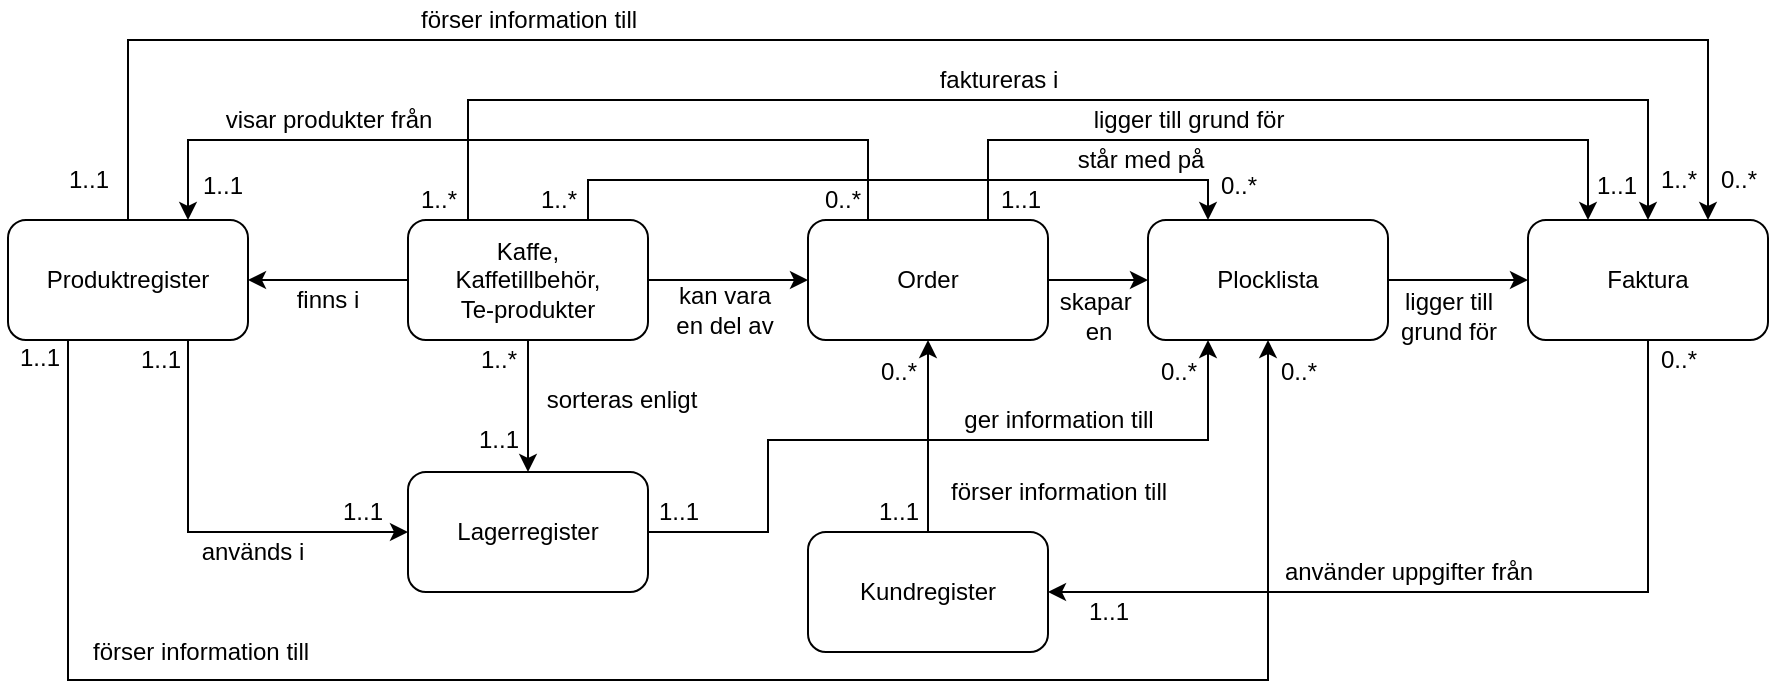 <mxfile version="12.6.5" type="device"><diagram id="C5RBs43oDa-KdzZeNtuy" name="Page-1"><mxGraphModel dx="1106" dy="980" grid="1" gridSize="10" guides="1" tooltips="1" connect="1" arrows="1" fold="1" page="1" pageScale="1" pageWidth="827" pageHeight="1169" math="0" shadow="0"><root><mxCell id="WIyWlLk6GJQsqaUBKTNV-0"/><mxCell id="WIyWlLk6GJQsqaUBKTNV-1" parent="WIyWlLk6GJQsqaUBKTNV-0"/><mxCell id="je4aYMF0uBsL38DRU1Fx-0" style="edgeStyle=orthogonalEdgeStyle;rounded=0;orthogonalLoop=1;jettySize=auto;html=1;exitX=0.5;exitY=1;exitDx=0;exitDy=0;entryX=0.5;entryY=0;entryDx=0;entryDy=0;" edge="1" parent="WIyWlLk6GJQsqaUBKTNV-1" source="je4aYMF0uBsL38DRU1Fx-5" target="je4aYMF0uBsL38DRU1Fx-13"><mxGeometry relative="1" as="geometry"><Array as="points"/></mxGeometry></mxCell><mxCell id="je4aYMF0uBsL38DRU1Fx-1" style="edgeStyle=orthogonalEdgeStyle;rounded=0;orthogonalLoop=1;jettySize=auto;html=1;exitX=1;exitY=0.5;exitDx=0;exitDy=0;entryX=0;entryY=0.5;entryDx=0;entryDy=0;" edge="1" parent="WIyWlLk6GJQsqaUBKTNV-1" source="je4aYMF0uBsL38DRU1Fx-5" target="je4aYMF0uBsL38DRU1Fx-17"><mxGeometry relative="1" as="geometry"/></mxCell><mxCell id="je4aYMF0uBsL38DRU1Fx-2" style="edgeStyle=orthogonalEdgeStyle;rounded=0;orthogonalLoop=1;jettySize=auto;html=1;exitX=0.75;exitY=0;exitDx=0;exitDy=0;entryX=0.25;entryY=0;entryDx=0;entryDy=0;" edge="1" parent="WIyWlLk6GJQsqaUBKTNV-1" source="je4aYMF0uBsL38DRU1Fx-5" target="je4aYMF0uBsL38DRU1Fx-19"><mxGeometry relative="1" as="geometry"/></mxCell><mxCell id="je4aYMF0uBsL38DRU1Fx-3" style="edgeStyle=orthogonalEdgeStyle;rounded=0;orthogonalLoop=1;jettySize=auto;html=1;exitX=0.25;exitY=0;exitDx=0;exitDy=0;entryX=0.5;entryY=0;entryDx=0;entryDy=0;" edge="1" parent="WIyWlLk6GJQsqaUBKTNV-1" source="je4aYMF0uBsL38DRU1Fx-5" target="je4aYMF0uBsL38DRU1Fx-21"><mxGeometry relative="1" as="geometry"><Array as="points"><mxPoint x="260" y="430"/><mxPoint x="850" y="430"/></Array></mxGeometry></mxCell><mxCell id="je4aYMF0uBsL38DRU1Fx-4" style="edgeStyle=orthogonalEdgeStyle;rounded=0;orthogonalLoop=1;jettySize=auto;html=1;exitX=0;exitY=0.5;exitDx=0;exitDy=0;entryX=1;entryY=0.5;entryDx=0;entryDy=0;" edge="1" parent="WIyWlLk6GJQsqaUBKTNV-1" source="je4aYMF0uBsL38DRU1Fx-5" target="je4aYMF0uBsL38DRU1Fx-11"><mxGeometry relative="1" as="geometry"><Array as="points"><mxPoint x="190" y="520"/><mxPoint x="190" y="520"/></Array></mxGeometry></mxCell><mxCell id="je4aYMF0uBsL38DRU1Fx-5" value="Kaffe,&lt;br&gt;Kaffetillbehör,&lt;br&gt;Te-produkter" style="rounded=1;whiteSpace=wrap;html=1;" vertex="1" parent="WIyWlLk6GJQsqaUBKTNV-1"><mxGeometry x="230" y="490" width="120" height="60" as="geometry"/></mxCell><mxCell id="je4aYMF0uBsL38DRU1Fx-6" style="edgeStyle=orthogonalEdgeStyle;rounded=0;orthogonalLoop=1;jettySize=auto;html=1;exitX=0.5;exitY=0;exitDx=0;exitDy=0;entryX=0.5;entryY=1;entryDx=0;entryDy=0;" edge="1" parent="WIyWlLk6GJQsqaUBKTNV-1" source="je4aYMF0uBsL38DRU1Fx-7" target="je4aYMF0uBsL38DRU1Fx-17"><mxGeometry relative="1" as="geometry"><Array as="points"><mxPoint x="490" y="590"/><mxPoint x="490" y="590"/></Array></mxGeometry></mxCell><mxCell id="je4aYMF0uBsL38DRU1Fx-7" value="Kundregister" style="rounded=1;whiteSpace=wrap;html=1;" vertex="1" parent="WIyWlLk6GJQsqaUBKTNV-1"><mxGeometry x="430" y="646" width="120" height="60" as="geometry"/></mxCell><mxCell id="je4aYMF0uBsL38DRU1Fx-8" style="edgeStyle=orthogonalEdgeStyle;rounded=0;orthogonalLoop=1;jettySize=auto;html=1;exitX=0.75;exitY=1;exitDx=0;exitDy=0;entryX=0;entryY=0.5;entryDx=0;entryDy=0;" edge="1" parent="WIyWlLk6GJQsqaUBKTNV-1" source="je4aYMF0uBsL38DRU1Fx-11" target="je4aYMF0uBsL38DRU1Fx-13"><mxGeometry relative="1" as="geometry"/></mxCell><mxCell id="je4aYMF0uBsL38DRU1Fx-9" style="edgeStyle=orthogonalEdgeStyle;rounded=0;orthogonalLoop=1;jettySize=auto;html=1;exitX=0.25;exitY=1;exitDx=0;exitDy=0;entryX=0.5;entryY=1;entryDx=0;entryDy=0;" edge="1" parent="WIyWlLk6GJQsqaUBKTNV-1" source="je4aYMF0uBsL38DRU1Fx-11" target="je4aYMF0uBsL38DRU1Fx-19"><mxGeometry relative="1" as="geometry"><Array as="points"><mxPoint x="60" y="720"/><mxPoint x="660" y="720"/></Array></mxGeometry></mxCell><mxCell id="je4aYMF0uBsL38DRU1Fx-10" style="edgeStyle=orthogonalEdgeStyle;rounded=0;orthogonalLoop=1;jettySize=auto;html=1;exitX=0.5;exitY=0;exitDx=0;exitDy=0;entryX=0.75;entryY=0;entryDx=0;entryDy=0;" edge="1" parent="WIyWlLk6GJQsqaUBKTNV-1" source="je4aYMF0uBsL38DRU1Fx-11" target="je4aYMF0uBsL38DRU1Fx-21"><mxGeometry relative="1" as="geometry"><Array as="points"><mxPoint x="90" y="400"/><mxPoint x="880" y="400"/></Array></mxGeometry></mxCell><mxCell id="je4aYMF0uBsL38DRU1Fx-11" value="Produktregister" style="rounded=1;whiteSpace=wrap;html=1;" vertex="1" parent="WIyWlLk6GJQsqaUBKTNV-1"><mxGeometry x="30" y="490" width="120" height="60" as="geometry"/></mxCell><mxCell id="je4aYMF0uBsL38DRU1Fx-12" style="edgeStyle=orthogonalEdgeStyle;rounded=0;orthogonalLoop=1;jettySize=auto;html=1;exitX=1;exitY=0.5;exitDx=0;exitDy=0;entryX=0.25;entryY=1;entryDx=0;entryDy=0;" edge="1" parent="WIyWlLk6GJQsqaUBKTNV-1" source="je4aYMF0uBsL38DRU1Fx-13" target="je4aYMF0uBsL38DRU1Fx-19"><mxGeometry relative="1" as="geometry"><Array as="points"><mxPoint x="410" y="646"/><mxPoint x="410" y="600"/><mxPoint x="630" y="600"/></Array></mxGeometry></mxCell><mxCell id="je4aYMF0uBsL38DRU1Fx-13" value="Lagerregister" style="rounded=1;whiteSpace=wrap;html=1;" vertex="1" parent="WIyWlLk6GJQsqaUBKTNV-1"><mxGeometry x="230" y="616" width="120" height="60" as="geometry"/></mxCell><mxCell id="je4aYMF0uBsL38DRU1Fx-14" style="edgeStyle=orthogonalEdgeStyle;rounded=0;orthogonalLoop=1;jettySize=auto;html=1;exitX=1;exitY=0.5;exitDx=0;exitDy=0;entryX=0;entryY=0.5;entryDx=0;entryDy=0;" edge="1" parent="WIyWlLk6GJQsqaUBKTNV-1" source="je4aYMF0uBsL38DRU1Fx-17" target="je4aYMF0uBsL38DRU1Fx-19"><mxGeometry relative="1" as="geometry"/></mxCell><mxCell id="je4aYMF0uBsL38DRU1Fx-15" style="edgeStyle=orthogonalEdgeStyle;rounded=0;orthogonalLoop=1;jettySize=auto;html=1;exitX=0.25;exitY=0;exitDx=0;exitDy=0;entryX=0.75;entryY=0;entryDx=0;entryDy=0;" edge="1" parent="WIyWlLk6GJQsqaUBKTNV-1" source="je4aYMF0uBsL38DRU1Fx-17" target="je4aYMF0uBsL38DRU1Fx-11"><mxGeometry relative="1" as="geometry"><Array as="points"><mxPoint x="460" y="450"/><mxPoint x="120" y="450"/></Array></mxGeometry></mxCell><mxCell id="je4aYMF0uBsL38DRU1Fx-16" style="edgeStyle=orthogonalEdgeStyle;rounded=0;orthogonalLoop=1;jettySize=auto;html=1;exitX=0.75;exitY=0;exitDx=0;exitDy=0;entryX=0.25;entryY=0;entryDx=0;entryDy=0;" edge="1" parent="WIyWlLk6GJQsqaUBKTNV-1" source="je4aYMF0uBsL38DRU1Fx-17" target="je4aYMF0uBsL38DRU1Fx-21"><mxGeometry relative="1" as="geometry"><Array as="points"><mxPoint x="520" y="450"/><mxPoint x="820" y="450"/></Array></mxGeometry></mxCell><mxCell id="je4aYMF0uBsL38DRU1Fx-17" value="Order" style="rounded=1;whiteSpace=wrap;html=1;" vertex="1" parent="WIyWlLk6GJQsqaUBKTNV-1"><mxGeometry x="430" y="490" width="120" height="60" as="geometry"/></mxCell><mxCell id="je4aYMF0uBsL38DRU1Fx-18" style="edgeStyle=orthogonalEdgeStyle;rounded=0;orthogonalLoop=1;jettySize=auto;html=1;exitX=1;exitY=0.5;exitDx=0;exitDy=0;entryX=0;entryY=0.5;entryDx=0;entryDy=0;" edge="1" parent="WIyWlLk6GJQsqaUBKTNV-1" source="je4aYMF0uBsL38DRU1Fx-19" target="je4aYMF0uBsL38DRU1Fx-21"><mxGeometry relative="1" as="geometry"/></mxCell><mxCell id="je4aYMF0uBsL38DRU1Fx-19" value="Plocklista" style="rounded=1;whiteSpace=wrap;html=1;" vertex="1" parent="WIyWlLk6GJQsqaUBKTNV-1"><mxGeometry x="600" y="490" width="120" height="60" as="geometry"/></mxCell><mxCell id="je4aYMF0uBsL38DRU1Fx-20" style="edgeStyle=orthogonalEdgeStyle;rounded=0;orthogonalLoop=1;jettySize=auto;html=1;exitX=0.5;exitY=1;exitDx=0;exitDy=0;entryX=1;entryY=0.5;entryDx=0;entryDy=0;" edge="1" parent="WIyWlLk6GJQsqaUBKTNV-1" source="je4aYMF0uBsL38DRU1Fx-21" target="je4aYMF0uBsL38DRU1Fx-7"><mxGeometry relative="1" as="geometry"/></mxCell><mxCell id="je4aYMF0uBsL38DRU1Fx-21" value="Faktura" style="rounded=1;whiteSpace=wrap;html=1;" vertex="1" parent="WIyWlLk6GJQsqaUBKTNV-1"><mxGeometry x="790" y="490" width="120" height="60" as="geometry"/></mxCell><mxCell id="je4aYMF0uBsL38DRU1Fx-22" value="finns i" style="text;html=1;strokeColor=none;fillColor=none;align=center;verticalAlign=middle;whiteSpace=wrap;rounded=0;" vertex="1" parent="WIyWlLk6GJQsqaUBKTNV-1"><mxGeometry x="170" y="520" width="40" height="20" as="geometry"/></mxCell><mxCell id="je4aYMF0uBsL38DRU1Fx-23" value="sorteras enligt" style="text;html=1;strokeColor=none;fillColor=none;align=center;verticalAlign=middle;whiteSpace=wrap;rounded=0;" vertex="1" parent="WIyWlLk6GJQsqaUBKTNV-1"><mxGeometry x="297" y="570" width="80" height="20" as="geometry"/></mxCell><mxCell id="je4aYMF0uBsL38DRU1Fx-24" value="kan vara &lt;br&gt;en del av" style="text;html=1;align=center;verticalAlign=middle;resizable=0;points=[];autosize=1;" vertex="1" parent="WIyWlLk6GJQsqaUBKTNV-1"><mxGeometry x="358" y="520" width="60" height="30" as="geometry"/></mxCell><mxCell id="je4aYMF0uBsL38DRU1Fx-25" value="står med på" style="text;html=1;align=center;verticalAlign=middle;resizable=0;points=[];autosize=1;" vertex="1" parent="WIyWlLk6GJQsqaUBKTNV-1"><mxGeometry x="556" y="450" width="80" height="20" as="geometry"/></mxCell><mxCell id="je4aYMF0uBsL38DRU1Fx-26" value="faktureras i" style="text;html=1;align=center;verticalAlign=middle;resizable=0;points=[];autosize=1;" vertex="1" parent="WIyWlLk6GJQsqaUBKTNV-1"><mxGeometry x="490" y="410" width="70" height="20" as="geometry"/></mxCell><mxCell id="je4aYMF0uBsL38DRU1Fx-27" value="förser information till" style="text;html=1;align=center;verticalAlign=middle;resizable=0;points=[];autosize=1;" vertex="1" parent="WIyWlLk6GJQsqaUBKTNV-1"><mxGeometry x="495" y="616" width="120" height="20" as="geometry"/></mxCell><mxCell id="je4aYMF0uBsL38DRU1Fx-28" value="används i" style="text;html=1;align=center;verticalAlign=middle;resizable=0;points=[];autosize=1;" vertex="1" parent="WIyWlLk6GJQsqaUBKTNV-1"><mxGeometry x="117" y="646" width="70" height="20" as="geometry"/></mxCell><mxCell id="je4aYMF0uBsL38DRU1Fx-29" value="förser information till" style="text;html=1;align=center;verticalAlign=middle;resizable=0;points=[];autosize=1;" vertex="1" parent="WIyWlLk6GJQsqaUBKTNV-1"><mxGeometry x="66" y="696" width="120" height="20" as="geometry"/></mxCell><mxCell id="je4aYMF0uBsL38DRU1Fx-30" value="ger information till" style="text;html=1;align=center;verticalAlign=middle;resizable=0;points=[];autosize=1;" vertex="1" parent="WIyWlLk6GJQsqaUBKTNV-1"><mxGeometry x="500" y="580" width="110" height="20" as="geometry"/></mxCell><mxCell id="je4aYMF0uBsL38DRU1Fx-31" value="skapar&amp;nbsp;&lt;br&gt;en" style="text;html=1;align=center;verticalAlign=middle;resizable=0;points=[];autosize=1;" vertex="1" parent="WIyWlLk6GJQsqaUBKTNV-1"><mxGeometry x="550" y="523" width="50" height="30" as="geometry"/></mxCell><mxCell id="je4aYMF0uBsL38DRU1Fx-32" value="ligger till&lt;br&gt;grund för" style="text;html=1;align=center;verticalAlign=middle;resizable=0;points=[];autosize=1;" vertex="1" parent="WIyWlLk6GJQsqaUBKTNV-1"><mxGeometry x="720" y="523" width="60" height="30" as="geometry"/></mxCell><mxCell id="je4aYMF0uBsL38DRU1Fx-33" value="använder uppgifter från" style="text;html=1;align=center;verticalAlign=middle;resizable=0;points=[];autosize=1;" vertex="1" parent="WIyWlLk6GJQsqaUBKTNV-1"><mxGeometry x="660" y="656" width="140" height="20" as="geometry"/></mxCell><mxCell id="je4aYMF0uBsL38DRU1Fx-34" value="förser information till" style="text;html=1;align=center;verticalAlign=middle;resizable=0;points=[];autosize=1;" vertex="1" parent="WIyWlLk6GJQsqaUBKTNV-1"><mxGeometry x="230" y="380" width="120" height="20" as="geometry"/></mxCell><mxCell id="je4aYMF0uBsL38DRU1Fx-35" value="visar produkter från" style="text;html=1;align=center;verticalAlign=middle;resizable=0;points=[];autosize=1;" vertex="1" parent="WIyWlLk6GJQsqaUBKTNV-1"><mxGeometry x="130" y="430" width="120" height="20" as="geometry"/></mxCell><mxCell id="je4aYMF0uBsL38DRU1Fx-36" value="ligger till grund för" style="text;html=1;align=center;verticalAlign=middle;resizable=0;points=[];autosize=1;" vertex="1" parent="WIyWlLk6GJQsqaUBKTNV-1"><mxGeometry x="565" y="430" width="110" height="20" as="geometry"/></mxCell><mxCell id="je4aYMF0uBsL38DRU1Fx-37" value="1..1" style="text;html=1;strokeColor=none;fillColor=none;align=center;verticalAlign=middle;whiteSpace=wrap;rounded=0;" vertex="1" parent="WIyWlLk6GJQsqaUBKTNV-1"><mxGeometry x="26" y="549" width="40" height="20" as="geometry"/></mxCell><mxCell id="je4aYMF0uBsL38DRU1Fx-38" value="0..*" style="text;html=1;align=center;verticalAlign=middle;resizable=0;points=[];autosize=1;" vertex="1" parent="WIyWlLk6GJQsqaUBKTNV-1"><mxGeometry x="660" y="556" width="30" height="20" as="geometry"/></mxCell><mxCell id="je4aYMF0uBsL38DRU1Fx-39" value="0..*" style="text;html=1;align=center;verticalAlign=middle;resizable=0;points=[];autosize=1;" vertex="1" parent="WIyWlLk6GJQsqaUBKTNV-1"><mxGeometry x="432" y="470" width="30" height="20" as="geometry"/></mxCell><mxCell id="je4aYMF0uBsL38DRU1Fx-40" value="1..1" style="text;html=1;align=center;verticalAlign=middle;resizable=0;points=[];autosize=1;" vertex="1" parent="WIyWlLk6GJQsqaUBKTNV-1"><mxGeometry x="117" y="463" width="40" height="20" as="geometry"/></mxCell><mxCell id="je4aYMF0uBsL38DRU1Fx-41" value="1..1" style="text;html=1;align=center;verticalAlign=middle;resizable=0;points=[];autosize=1;" vertex="1" parent="WIyWlLk6GJQsqaUBKTNV-1"><mxGeometry x="86" y="550" width="40" height="20" as="geometry"/></mxCell><mxCell id="je4aYMF0uBsL38DRU1Fx-42" value="1..1" style="text;html=1;align=center;verticalAlign=middle;resizable=0;points=[];autosize=1;" vertex="1" parent="WIyWlLk6GJQsqaUBKTNV-1"><mxGeometry x="187" y="626" width="40" height="20" as="geometry"/></mxCell><mxCell id="je4aYMF0uBsL38DRU1Fx-43" value="1..1" style="text;html=1;align=center;verticalAlign=middle;resizable=0;points=[];autosize=1;" vertex="1" parent="WIyWlLk6GJQsqaUBKTNV-1"><mxGeometry x="50" y="460" width="40" height="20" as="geometry"/></mxCell><mxCell id="je4aYMF0uBsL38DRU1Fx-44" value="0..*" style="text;html=1;align=center;verticalAlign=middle;resizable=0;points=[];autosize=1;" vertex="1" parent="WIyWlLk6GJQsqaUBKTNV-1"><mxGeometry x="880" y="460" width="30" height="20" as="geometry"/></mxCell><mxCell id="je4aYMF0uBsL38DRU1Fx-45" value="1..1" style="text;html=1;align=center;verticalAlign=middle;resizable=0;points=[];autosize=1;" vertex="1" parent="WIyWlLk6GJQsqaUBKTNV-1"><mxGeometry x="345" y="626" width="40" height="20" as="geometry"/></mxCell><mxCell id="je4aYMF0uBsL38DRU1Fx-46" value="0..*" style="text;html=1;align=center;verticalAlign=middle;resizable=0;points=[];autosize=1;" vertex="1" parent="WIyWlLk6GJQsqaUBKTNV-1"><mxGeometry x="600" y="556" width="30" height="20" as="geometry"/></mxCell><mxCell id="je4aYMF0uBsL38DRU1Fx-47" value="0..*" style="text;html=1;align=center;verticalAlign=middle;resizable=0;points=[];autosize=1;" vertex="1" parent="WIyWlLk6GJQsqaUBKTNV-1"><mxGeometry x="460" y="556" width="30" height="20" as="geometry"/></mxCell><mxCell id="je4aYMF0uBsL38DRU1Fx-48" value="1..1" style="text;html=1;align=center;verticalAlign=middle;resizable=0;points=[];autosize=1;" vertex="1" parent="WIyWlLk6GJQsqaUBKTNV-1"><mxGeometry x="455" y="626" width="40" height="20" as="geometry"/></mxCell><mxCell id="je4aYMF0uBsL38DRU1Fx-49" value="1..1" style="text;html=1;align=center;verticalAlign=middle;resizable=0;points=[];autosize=1;" vertex="1" parent="WIyWlLk6GJQsqaUBKTNV-1"><mxGeometry x="814" y="463" width="40" height="20" as="geometry"/></mxCell><mxCell id="je4aYMF0uBsL38DRU1Fx-50" value="1..1" style="text;html=1;align=center;verticalAlign=middle;resizable=0;points=[];autosize=1;" vertex="1" parent="WIyWlLk6GJQsqaUBKTNV-1"><mxGeometry x="516" y="470" width="40" height="20" as="geometry"/></mxCell><mxCell id="je4aYMF0uBsL38DRU1Fx-51" value="0..*" style="text;html=1;align=center;verticalAlign=middle;resizable=0;points=[];autosize=1;" vertex="1" parent="WIyWlLk6GJQsqaUBKTNV-1"><mxGeometry x="850" y="550" width="30" height="20" as="geometry"/></mxCell><mxCell id="je4aYMF0uBsL38DRU1Fx-52" value="1..1" style="text;html=1;align=center;verticalAlign=middle;resizable=0;points=[];autosize=1;" vertex="1" parent="WIyWlLk6GJQsqaUBKTNV-1"><mxGeometry x="560" y="676" width="40" height="20" as="geometry"/></mxCell><mxCell id="je4aYMF0uBsL38DRU1Fx-53" value="1..*" style="text;html=1;align=center;verticalAlign=middle;resizable=0;points=[];autosize=1;" vertex="1" parent="WIyWlLk6GJQsqaUBKTNV-1"><mxGeometry x="230" y="470" width="30" height="20" as="geometry"/></mxCell><mxCell id="je4aYMF0uBsL38DRU1Fx-54" value="1..*" style="text;html=1;align=center;verticalAlign=middle;resizable=0;points=[];autosize=1;" vertex="1" parent="WIyWlLk6GJQsqaUBKTNV-1"><mxGeometry x="850" y="460" width="30" height="20" as="geometry"/></mxCell><mxCell id="je4aYMF0uBsL38DRU1Fx-55" value="0..*" style="text;html=1;align=center;verticalAlign=middle;resizable=0;points=[];autosize=1;" vertex="1" parent="WIyWlLk6GJQsqaUBKTNV-1"><mxGeometry x="630" y="463" width="30" height="20" as="geometry"/></mxCell><mxCell id="je4aYMF0uBsL38DRU1Fx-56" value="1..*" style="text;html=1;align=center;verticalAlign=middle;resizable=0;points=[];autosize=1;" vertex="1" parent="WIyWlLk6GJQsqaUBKTNV-1"><mxGeometry x="290" y="470" width="30" height="20" as="geometry"/></mxCell><mxCell id="je4aYMF0uBsL38DRU1Fx-57" value="1..*" style="text;html=1;align=center;verticalAlign=middle;resizable=0;points=[];autosize=1;" vertex="1" parent="WIyWlLk6GJQsqaUBKTNV-1"><mxGeometry x="260" y="550" width="30" height="20" as="geometry"/></mxCell><mxCell id="je4aYMF0uBsL38DRU1Fx-58" value="1..1" style="text;html=1;align=center;verticalAlign=middle;resizable=0;points=[];autosize=1;" vertex="1" parent="WIyWlLk6GJQsqaUBKTNV-1"><mxGeometry x="255" y="590" width="40" height="20" as="geometry"/></mxCell></root></mxGraphModel></diagram></mxfile>